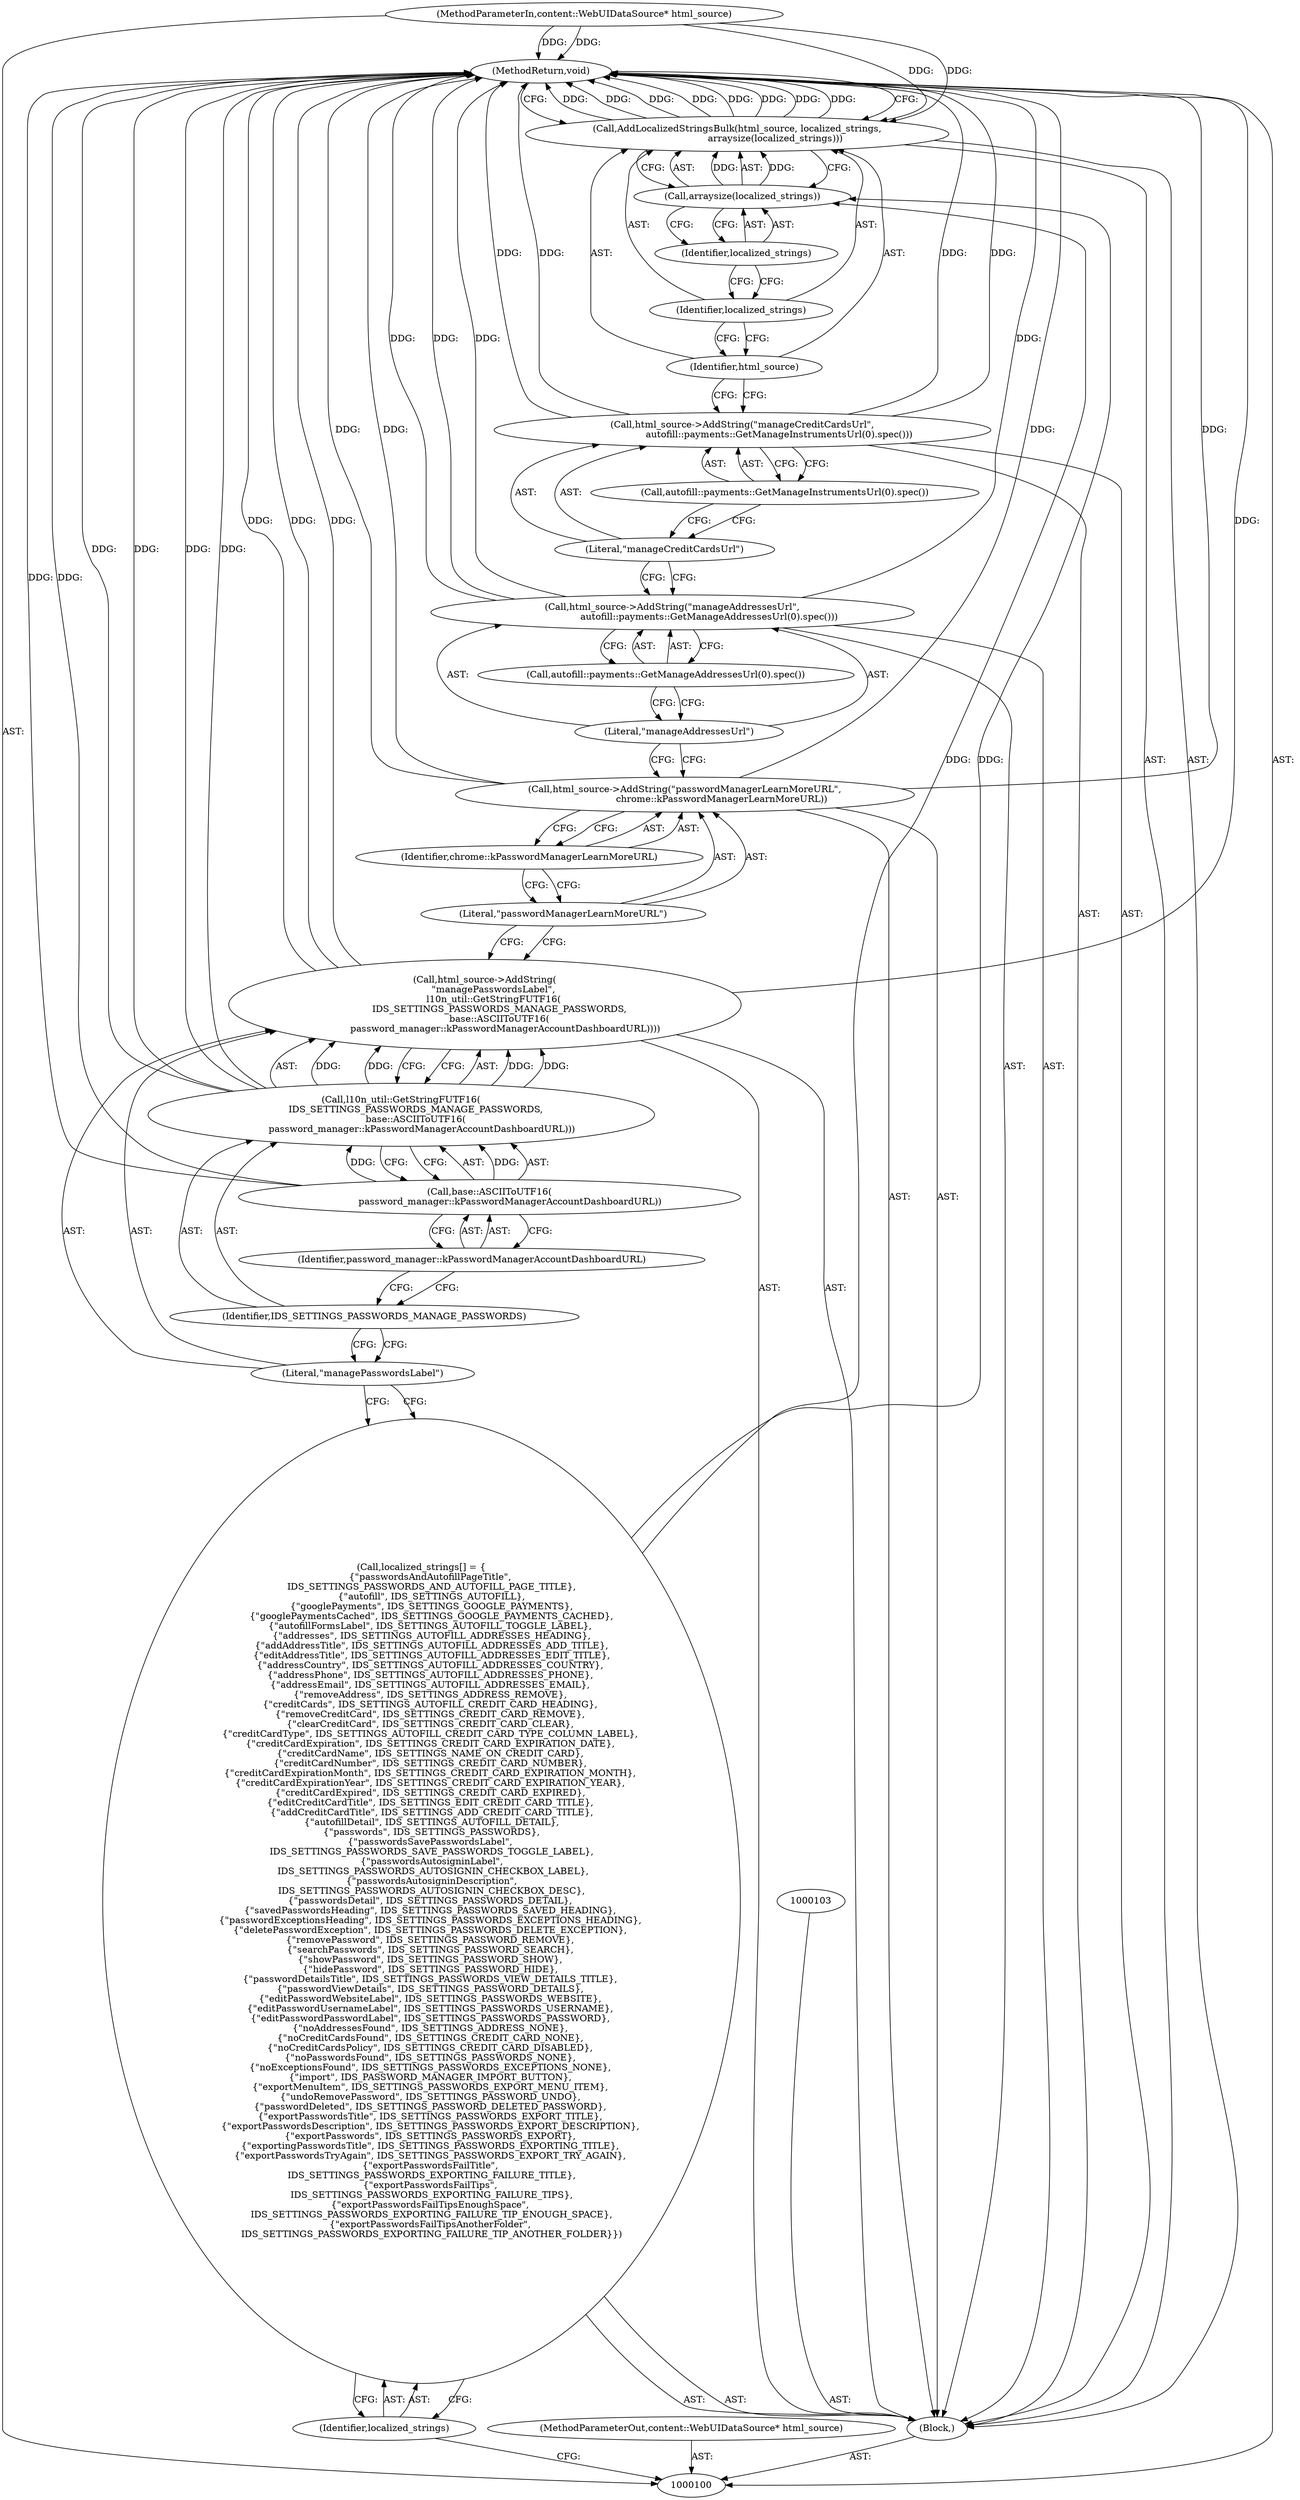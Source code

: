 digraph "0_Chrome_52f6eb4221430b6248fd5a59bec53bfef9fdd9a7" {
"1000126" [label="(MethodReturn,void)"];
"1000101" [label="(MethodParameterIn,content::WebUIDataSource* html_source)"];
"1000167" [label="(MethodParameterOut,content::WebUIDataSource* html_source)"];
"1000102" [label="(Block,)"];
"1000104" [label="(Call,localized_strings[] = {\n      {\"passwordsAndAutofillPageTitle\",\n       IDS_SETTINGS_PASSWORDS_AND_AUTOFILL_PAGE_TITLE},\n       {\"autofill\", IDS_SETTINGS_AUTOFILL},\n       {\"googlePayments\", IDS_SETTINGS_GOOGLE_PAYMENTS},\n       {\"googlePaymentsCached\", IDS_SETTINGS_GOOGLE_PAYMENTS_CACHED},\n      {\"autofillFormsLabel\", IDS_SETTINGS_AUTOFILL_TOGGLE_LABEL},\n       {\"addresses\", IDS_SETTINGS_AUTOFILL_ADDRESSES_HEADING},\n       {\"addAddressTitle\", IDS_SETTINGS_AUTOFILL_ADDRESSES_ADD_TITLE},\n       {\"editAddressTitle\", IDS_SETTINGS_AUTOFILL_ADDRESSES_EDIT_TITLE},\n      {\"addressCountry\", IDS_SETTINGS_AUTOFILL_ADDRESSES_COUNTRY},\n      {\"addressPhone\", IDS_SETTINGS_AUTOFILL_ADDRESSES_PHONE},\n      {\"addressEmail\", IDS_SETTINGS_AUTOFILL_ADDRESSES_EMAIL},\n      {\"removeAddress\", IDS_SETTINGS_ADDRESS_REMOVE},\n      {\"creditCards\", IDS_SETTINGS_AUTOFILL_CREDIT_CARD_HEADING},\n      {\"removeCreditCard\", IDS_SETTINGS_CREDIT_CARD_REMOVE},\n      {\"clearCreditCard\", IDS_SETTINGS_CREDIT_CARD_CLEAR},\n      {\"creditCardType\", IDS_SETTINGS_AUTOFILL_CREDIT_CARD_TYPE_COLUMN_LABEL},\n      {\"creditCardExpiration\", IDS_SETTINGS_CREDIT_CARD_EXPIRATION_DATE},\n      {\"creditCardName\", IDS_SETTINGS_NAME_ON_CREDIT_CARD},\n      {\"creditCardNumber\", IDS_SETTINGS_CREDIT_CARD_NUMBER},\n      {\"creditCardExpirationMonth\", IDS_SETTINGS_CREDIT_CARD_EXPIRATION_MONTH},\n      {\"creditCardExpirationYear\", IDS_SETTINGS_CREDIT_CARD_EXPIRATION_YEAR},\n      {\"creditCardExpired\", IDS_SETTINGS_CREDIT_CARD_EXPIRED},\n      {\"editCreditCardTitle\", IDS_SETTINGS_EDIT_CREDIT_CARD_TITLE},\n       {\"addCreditCardTitle\", IDS_SETTINGS_ADD_CREDIT_CARD_TITLE},\n       {\"autofillDetail\", IDS_SETTINGS_AUTOFILL_DETAIL},\n       {\"passwords\", IDS_SETTINGS_PASSWORDS},\n      {\"passwordsSavePasswordsLabel\",\n       IDS_SETTINGS_PASSWORDS_SAVE_PASSWORDS_TOGGLE_LABEL},\n       {\"passwordsAutosigninLabel\",\n        IDS_SETTINGS_PASSWORDS_AUTOSIGNIN_CHECKBOX_LABEL},\n       {\"passwordsAutosigninDescription\",\n       IDS_SETTINGS_PASSWORDS_AUTOSIGNIN_CHECKBOX_DESC},\n      {\"passwordsDetail\", IDS_SETTINGS_PASSWORDS_DETAIL},\n      {\"savedPasswordsHeading\", IDS_SETTINGS_PASSWORDS_SAVED_HEADING},\n      {\"passwordExceptionsHeading\", IDS_SETTINGS_PASSWORDS_EXCEPTIONS_HEADING},\n      {\"deletePasswordException\", IDS_SETTINGS_PASSWORDS_DELETE_EXCEPTION},\n      {\"removePassword\", IDS_SETTINGS_PASSWORD_REMOVE},\n      {\"searchPasswords\", IDS_SETTINGS_PASSWORD_SEARCH},\n      {\"showPassword\", IDS_SETTINGS_PASSWORD_SHOW},\n      {\"hidePassword\", IDS_SETTINGS_PASSWORD_HIDE},\n      {\"passwordDetailsTitle\", IDS_SETTINGS_PASSWORDS_VIEW_DETAILS_TITLE},\n      {\"passwordViewDetails\", IDS_SETTINGS_PASSWORD_DETAILS},\n      {\"editPasswordWebsiteLabel\", IDS_SETTINGS_PASSWORDS_WEBSITE},\n      {\"editPasswordUsernameLabel\", IDS_SETTINGS_PASSWORDS_USERNAME},\n      {\"editPasswordPasswordLabel\", IDS_SETTINGS_PASSWORDS_PASSWORD},\n      {\"noAddressesFound\", IDS_SETTINGS_ADDRESS_NONE},\n      {\"noCreditCardsFound\", IDS_SETTINGS_CREDIT_CARD_NONE},\n      {\"noCreditCardsPolicy\", IDS_SETTINGS_CREDIT_CARD_DISABLED},\n      {\"noPasswordsFound\", IDS_SETTINGS_PASSWORDS_NONE},\n      {\"noExceptionsFound\", IDS_SETTINGS_PASSWORDS_EXCEPTIONS_NONE},\n      {\"import\", IDS_PASSWORD_MANAGER_IMPORT_BUTTON},\n      {\"exportMenuItem\", IDS_SETTINGS_PASSWORDS_EXPORT_MENU_ITEM},\n      {\"undoRemovePassword\", IDS_SETTINGS_PASSWORD_UNDO},\n      {\"passwordDeleted\", IDS_SETTINGS_PASSWORD_DELETED_PASSWORD},\n      {\"exportPasswordsTitle\", IDS_SETTINGS_PASSWORDS_EXPORT_TITLE},\n      {\"exportPasswordsDescription\", IDS_SETTINGS_PASSWORDS_EXPORT_DESCRIPTION},\n      {\"exportPasswords\", IDS_SETTINGS_PASSWORDS_EXPORT},\n      {\"exportingPasswordsTitle\", IDS_SETTINGS_PASSWORDS_EXPORTING_TITLE},\n      {\"exportPasswordsTryAgain\", IDS_SETTINGS_PASSWORDS_EXPORT_TRY_AGAIN},\n      {\"exportPasswordsFailTitle\",\n       IDS_SETTINGS_PASSWORDS_EXPORTING_FAILURE_TITLE},\n      {\"exportPasswordsFailTips\",\n       IDS_SETTINGS_PASSWORDS_EXPORTING_FAILURE_TIPS},\n      {\"exportPasswordsFailTipsEnoughSpace\",\n       IDS_SETTINGS_PASSWORDS_EXPORTING_FAILURE_TIP_ENOUGH_SPACE},\n      {\"exportPasswordsFailTipsAnotherFolder\",\n       IDS_SETTINGS_PASSWORDS_EXPORTING_FAILURE_TIP_ANOTHER_FOLDER}})"];
"1000105" [label="(Identifier,localized_strings)"];
"1000106" [label="(Call,html_source->AddString(\n      \"managePasswordsLabel\",\n      l10n_util::GetStringFUTF16(\n          IDS_SETTINGS_PASSWORDS_MANAGE_PASSWORDS,\n          base::ASCIIToUTF16(\n              password_manager::kPasswordManagerAccountDashboardURL))))"];
"1000107" [label="(Literal,\"managePasswordsLabel\")"];
"1000108" [label="(Call,l10n_util::GetStringFUTF16(\n          IDS_SETTINGS_PASSWORDS_MANAGE_PASSWORDS,\n          base::ASCIIToUTF16(\n              password_manager::kPasswordManagerAccountDashboardURL)))"];
"1000109" [label="(Identifier,IDS_SETTINGS_PASSWORDS_MANAGE_PASSWORDS)"];
"1000110" [label="(Call,base::ASCIIToUTF16(\n              password_manager::kPasswordManagerAccountDashboardURL))"];
"1000111" [label="(Identifier,password_manager::kPasswordManagerAccountDashboardURL)"];
"1000112" [label="(Call,html_source->AddString(\"passwordManagerLearnMoreURL\",\n                         chrome::kPasswordManagerLearnMoreURL))"];
"1000113" [label="(Literal,\"passwordManagerLearnMoreURL\")"];
"1000114" [label="(Identifier,chrome::kPasswordManagerLearnMoreURL)"];
"1000115" [label="(Call,html_source->AddString(\"manageAddressesUrl\",\n                         autofill::payments::GetManageAddressesUrl(0).spec()))"];
"1000116" [label="(Literal,\"manageAddressesUrl\")"];
"1000117" [label="(Call,autofill::payments::GetManageAddressesUrl(0).spec())"];
"1000118" [label="(Call,html_source->AddString(\"manageCreditCardsUrl\",\n                         autofill::payments::GetManageInstrumentsUrl(0).spec()))"];
"1000119" [label="(Literal,\"manageCreditCardsUrl\")"];
"1000120" [label="(Call,autofill::payments::GetManageInstrumentsUrl(0).spec())"];
"1000121" [label="(Call,AddLocalizedStringsBulk(html_source, localized_strings,\n                          arraysize(localized_strings)))"];
"1000122" [label="(Identifier,html_source)"];
"1000123" [label="(Identifier,localized_strings)"];
"1000124" [label="(Call,arraysize(localized_strings))"];
"1000125" [label="(Identifier,localized_strings)"];
"1000126" -> "1000100"  [label="AST: "];
"1000126" -> "1000121"  [label="CFG: "];
"1000115" -> "1000126"  [label="DDG: "];
"1000115" -> "1000126"  [label="DDG: "];
"1000106" -> "1000126"  [label="DDG: "];
"1000106" -> "1000126"  [label="DDG: "];
"1000112" -> "1000126"  [label="DDG: "];
"1000112" -> "1000126"  [label="DDG: "];
"1000121" -> "1000126"  [label="DDG: "];
"1000121" -> "1000126"  [label="DDG: "];
"1000121" -> "1000126"  [label="DDG: "];
"1000121" -> "1000126"  [label="DDG: "];
"1000118" -> "1000126"  [label="DDG: "];
"1000118" -> "1000126"  [label="DDG: "];
"1000110" -> "1000126"  [label="DDG: "];
"1000101" -> "1000126"  [label="DDG: "];
"1000108" -> "1000126"  [label="DDG: "];
"1000108" -> "1000126"  [label="DDG: "];
"1000101" -> "1000100"  [label="AST: "];
"1000101" -> "1000126"  [label="DDG: "];
"1000101" -> "1000121"  [label="DDG: "];
"1000167" -> "1000100"  [label="AST: "];
"1000102" -> "1000100"  [label="AST: "];
"1000103" -> "1000102"  [label="AST: "];
"1000104" -> "1000102"  [label="AST: "];
"1000106" -> "1000102"  [label="AST: "];
"1000112" -> "1000102"  [label="AST: "];
"1000115" -> "1000102"  [label="AST: "];
"1000118" -> "1000102"  [label="AST: "];
"1000121" -> "1000102"  [label="AST: "];
"1000104" -> "1000102"  [label="AST: "];
"1000104" -> "1000105"  [label="CFG: "];
"1000105" -> "1000104"  [label="AST: "];
"1000107" -> "1000104"  [label="CFG: "];
"1000104" -> "1000124"  [label="DDG: "];
"1000105" -> "1000104"  [label="AST: "];
"1000105" -> "1000100"  [label="CFG: "];
"1000104" -> "1000105"  [label="CFG: "];
"1000106" -> "1000102"  [label="AST: "];
"1000106" -> "1000108"  [label="CFG: "];
"1000107" -> "1000106"  [label="AST: "];
"1000108" -> "1000106"  [label="AST: "];
"1000113" -> "1000106"  [label="CFG: "];
"1000106" -> "1000126"  [label="DDG: "];
"1000106" -> "1000126"  [label="DDG: "];
"1000108" -> "1000106"  [label="DDG: "];
"1000108" -> "1000106"  [label="DDG: "];
"1000107" -> "1000106"  [label="AST: "];
"1000107" -> "1000104"  [label="CFG: "];
"1000109" -> "1000107"  [label="CFG: "];
"1000108" -> "1000106"  [label="AST: "];
"1000108" -> "1000110"  [label="CFG: "];
"1000109" -> "1000108"  [label="AST: "];
"1000110" -> "1000108"  [label="AST: "];
"1000106" -> "1000108"  [label="CFG: "];
"1000108" -> "1000126"  [label="DDG: "];
"1000108" -> "1000126"  [label="DDG: "];
"1000108" -> "1000106"  [label="DDG: "];
"1000108" -> "1000106"  [label="DDG: "];
"1000110" -> "1000108"  [label="DDG: "];
"1000109" -> "1000108"  [label="AST: "];
"1000109" -> "1000107"  [label="CFG: "];
"1000111" -> "1000109"  [label="CFG: "];
"1000110" -> "1000108"  [label="AST: "];
"1000110" -> "1000111"  [label="CFG: "];
"1000111" -> "1000110"  [label="AST: "];
"1000108" -> "1000110"  [label="CFG: "];
"1000110" -> "1000126"  [label="DDG: "];
"1000110" -> "1000108"  [label="DDG: "];
"1000111" -> "1000110"  [label="AST: "];
"1000111" -> "1000109"  [label="CFG: "];
"1000110" -> "1000111"  [label="CFG: "];
"1000112" -> "1000102"  [label="AST: "];
"1000112" -> "1000114"  [label="CFG: "];
"1000113" -> "1000112"  [label="AST: "];
"1000114" -> "1000112"  [label="AST: "];
"1000116" -> "1000112"  [label="CFG: "];
"1000112" -> "1000126"  [label="DDG: "];
"1000112" -> "1000126"  [label="DDG: "];
"1000113" -> "1000112"  [label="AST: "];
"1000113" -> "1000106"  [label="CFG: "];
"1000114" -> "1000113"  [label="CFG: "];
"1000114" -> "1000112"  [label="AST: "];
"1000114" -> "1000113"  [label="CFG: "];
"1000112" -> "1000114"  [label="CFG: "];
"1000115" -> "1000102"  [label="AST: "];
"1000115" -> "1000117"  [label="CFG: "];
"1000116" -> "1000115"  [label="AST: "];
"1000117" -> "1000115"  [label="AST: "];
"1000119" -> "1000115"  [label="CFG: "];
"1000115" -> "1000126"  [label="DDG: "];
"1000115" -> "1000126"  [label="DDG: "];
"1000116" -> "1000115"  [label="AST: "];
"1000116" -> "1000112"  [label="CFG: "];
"1000117" -> "1000116"  [label="CFG: "];
"1000117" -> "1000115"  [label="AST: "];
"1000117" -> "1000116"  [label="CFG: "];
"1000115" -> "1000117"  [label="CFG: "];
"1000118" -> "1000102"  [label="AST: "];
"1000118" -> "1000120"  [label="CFG: "];
"1000119" -> "1000118"  [label="AST: "];
"1000120" -> "1000118"  [label="AST: "];
"1000122" -> "1000118"  [label="CFG: "];
"1000118" -> "1000126"  [label="DDG: "];
"1000118" -> "1000126"  [label="DDG: "];
"1000119" -> "1000118"  [label="AST: "];
"1000119" -> "1000115"  [label="CFG: "];
"1000120" -> "1000119"  [label="CFG: "];
"1000120" -> "1000118"  [label="AST: "];
"1000120" -> "1000119"  [label="CFG: "];
"1000118" -> "1000120"  [label="CFG: "];
"1000121" -> "1000102"  [label="AST: "];
"1000121" -> "1000124"  [label="CFG: "];
"1000122" -> "1000121"  [label="AST: "];
"1000123" -> "1000121"  [label="AST: "];
"1000124" -> "1000121"  [label="AST: "];
"1000126" -> "1000121"  [label="CFG: "];
"1000121" -> "1000126"  [label="DDG: "];
"1000121" -> "1000126"  [label="DDG: "];
"1000121" -> "1000126"  [label="DDG: "];
"1000121" -> "1000126"  [label="DDG: "];
"1000101" -> "1000121"  [label="DDG: "];
"1000124" -> "1000121"  [label="DDG: "];
"1000122" -> "1000121"  [label="AST: "];
"1000122" -> "1000118"  [label="CFG: "];
"1000123" -> "1000122"  [label="CFG: "];
"1000123" -> "1000121"  [label="AST: "];
"1000123" -> "1000122"  [label="CFG: "];
"1000125" -> "1000123"  [label="CFG: "];
"1000124" -> "1000121"  [label="AST: "];
"1000124" -> "1000125"  [label="CFG: "];
"1000125" -> "1000124"  [label="AST: "];
"1000121" -> "1000124"  [label="CFG: "];
"1000124" -> "1000121"  [label="DDG: "];
"1000104" -> "1000124"  [label="DDG: "];
"1000125" -> "1000124"  [label="AST: "];
"1000125" -> "1000123"  [label="CFG: "];
"1000124" -> "1000125"  [label="CFG: "];
}

